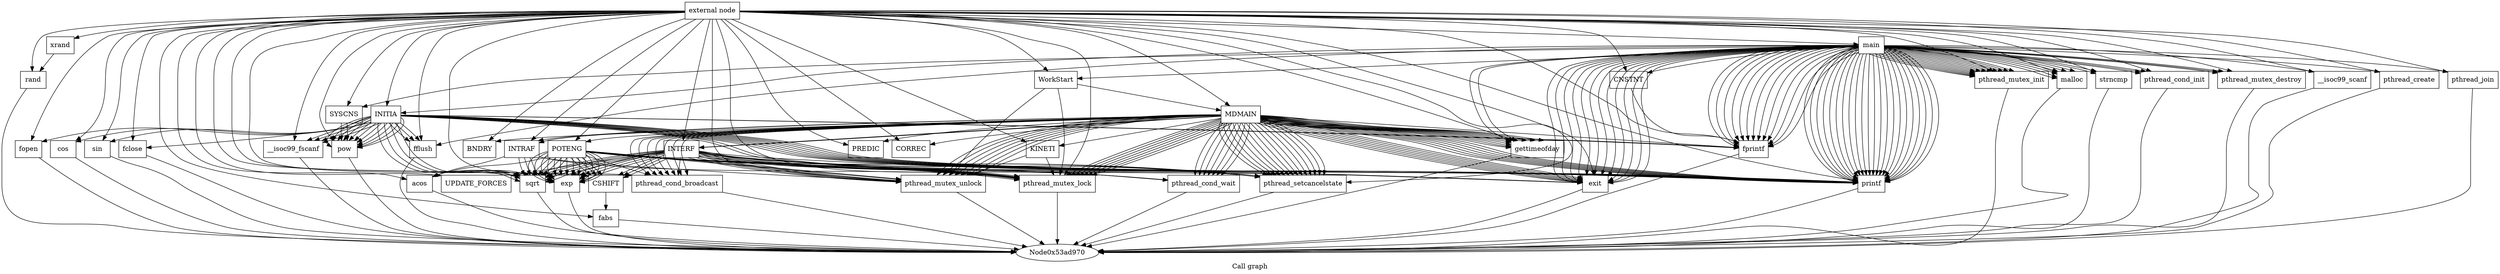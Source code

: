 digraph "Call graph" {
	label="Call graph";

	Node0x52fdfe0 [shape=record,label="{external node}"];
	Node0x52fdfe0 -> Node0x5285810;
	Node0x52fdfe0 -> Node0x52ffe20;
	Node0x52fdfe0 -> Node0x5302050;
	Node0x52fdfe0 -> Node0x52f9b10;
	Node0x52fdfe0 -> Node0x52f8ab0;
	Node0x52fdfe0 -> Node0x5301120;
	Node0x52fdfe0 -> Node0x52fdc70;
	Node0x52fdfe0 -> Node0x52cbd90;
	Node0x52fdfe0 -> Node0x52edb50;
	Node0x52fdfe0 -> Node0x5300550;
	Node0x52fdfe0 -> Node0x52cba30;
	Node0x52fdfe0 -> Node0x52fb830;
	Node0x52fdfe0 -> Node0x538efb0;
	Node0x52fdfe0 -> Node0x52db220;
	Node0x52fdfe0 -> Node0x52ee0b0;
	Node0x52fdfe0 -> Node0x52e7a00;
	Node0x52fdfe0 -> Node0x52f7e50;
	Node0x52fdfe0 -> Node0x52d45a0;
	Node0x52fdfe0 -> Node0x52e8ef0;
	Node0x52fdfe0 -> Node0x52c8530;
	Node0x52fdfe0 -> Node0x52ce7a0;
	Node0x52fdfe0 -> Node0x52dc3d0;
	Node0x52fdfe0 -> Node0x52fa440;
	Node0x52fdfe0 -> Node0x5302fd0;
	Node0x52fdfe0 -> Node0x5304340;
	Node0x52fdfe0 -> Node0x5323b10;
	Node0x52fdfe0 -> Node0x530e550;
	Node0x52fdfe0 -> Node0x5305cd0;
	Node0x52fdfe0 -> Node0x52c3450;
	Node0x52fdfe0 -> Node0x53309c0;
	Node0x52fdfe0 -> Node0x5315780;
	Node0x52fdfe0 -> Node0x5316940;
	Node0x52fdfe0 -> Node0x53191a0;
	Node0x52fdfe0 -> Node0x5307970;
	Node0x52fdfe0 -> Node0x5323320;
	Node0x52fdfe0 -> Node0x53056b0;
	Node0x52fdfe0 -> Node0x5320810;
	Node0x52fdfe0 -> Node0x5305290;
	Node0x52fdfe0 -> Node0x5305ad0;
	Node0x52fdfe0 -> Node0x5304900;
	Node0x52fdfe0 -> Node0x538ff70;
	Node0x52fdfe0 -> Node0x5307e40;
	Node0x52fdfe0 -> Node0x538d9d0;
	Node0x52fdfe0 -> Node0x52d10d0;
	Node0x52fdfe0 -> Node0x530f040;
	Node0x538ff70 [shape=record,label="{WorkStart}"];
	Node0x538ff70 -> Node0x52ce7a0;
	Node0x538ff70 -> Node0x52dc3d0;
	Node0x538ff70 -> Node0x52fa440;
	Node0x5307e40 [shape=record,label="{pthread_create}"];
	Node0x5307e40 -> Node0x53ad970;
	Node0x5285810 [shape=record,label="{INITIA}"];
	Node0x5285810 -> Node0x52ffe20;
	Node0x5285810 -> Node0x5302050;
	Node0x5285810 -> Node0x52f9b10;
	Node0x5285810 -> Node0x52f8ab0;
	Node0x5285810 -> Node0x5301120;
	Node0x5285810 -> Node0x52fdc70;
	Node0x5285810 -> Node0x52cbd90;
	Node0x5285810 -> Node0x52edb50;
	Node0x5285810 -> Node0x5300550;
	Node0x5285810 -> Node0x5300550;
	Node0x5285810 -> Node0x5300550;
	Node0x5285810 -> Node0x5300550;
	Node0x5285810 -> Node0x5300550;
	Node0x5285810 -> Node0x5300550;
	Node0x5285810 -> Node0x5300550;
	Node0x5285810 -> Node0x52f9b10;
	Node0x5285810 -> Node0x5302050;
	Node0x5285810 -> Node0x52f9b10;
	Node0x5285810 -> Node0x5300550;
	Node0x5285810 -> Node0x52f8ab0;
	Node0x5285810 -> Node0x52cba30;
	Node0x5285810 -> Node0x52cba30;
	Node0x5285810 -> Node0x52cba30;
	Node0x5285810 -> Node0x52cba30;
	Node0x5285810 -> Node0x52fdc70;
	Node0x5285810 -> Node0x52fdc70;
	Node0x5285810 -> Node0x52fdc70;
	Node0x5285810 -> Node0x52fdc70;
	Node0x5285810 -> Node0x52fdc70;
	Node0x5285810 -> Node0x52fdc70;
	Node0x5285810 -> Node0x52fdc70;
	Node0x5285810 -> Node0x52fdc70;
	Node0x5285810 -> Node0x52fdc70;
	Node0x5285810 -> Node0x52fdc70;
	Node0x5285810 -> Node0x5301120;
	Node0x5285810 -> Node0x5301120;
	Node0x5285810 -> Node0x5301120;
	Node0x5285810 -> Node0x52fb830;
	Node0x52ffe20 [shape=record,label="{fopen}"];
	Node0x52ffe20 -> Node0x53ad970;
	Node0x5302050 [shape=record,label="{fprintf}"];
	Node0x5302050 -> Node0x53ad970;
	Node0x52f9b10 [shape=record,label="{fflush}"];
	Node0x52f9b10 -> Node0x53ad970;
	Node0x52f8ab0 [shape=record,label="{exit}"];
	Node0x52f8ab0 -> Node0x53ad970;
	Node0x5301120 [shape=record,label="{sqrt}"];
	Node0x5301120 -> Node0x53ad970;
	Node0x52edb50 [shape=record,label="{sin}"];
	Node0x52edb50 -> Node0x53ad970;
	Node0x52fdc70 [shape=record,label="{pow}"];
	Node0x52fdc70 -> Node0x53ad970;
	Node0x52cbd90 [shape=record,label="{cos}"];
	Node0x52cbd90 -> Node0x53ad970;
	Node0x5300550 [shape=record,label="{printf}"];
	Node0x5300550 -> Node0x53ad970;
	Node0x52cba30 [shape=record,label="{__isoc99_fscanf}"];
	Node0x52cba30 -> Node0x53ad970;
	Node0x52c8530 [shape=record,label="{KINETI}"];
	Node0x52c8530 -> Node0x52ce7a0;
	Node0x52c8530 -> Node0x52dc3d0;
	Node0x52fa440 [shape=record,label="{MDMAIN}"];
	Node0x52fa440 -> Node0x52d10d0;
	Node0x52fa440 -> Node0x52ce7a0;
	Node0x52fa440 -> Node0x5300550;
	Node0x52fa440 -> Node0x52f8ab0;
	Node0x52fa440 -> Node0x5302fd0;
	Node0x52fa440 -> Node0x5304340;
	Node0x52fa440 -> Node0x5302fd0;
	Node0x52fa440 -> Node0x5323b10;
	Node0x52fa440 -> Node0x52dc3d0;
	Node0x52fa440 -> Node0x5316940;
	Node0x52fa440 -> Node0x52ce7a0;
	Node0x52fa440 -> Node0x5300550;
	Node0x52fa440 -> Node0x52f8ab0;
	Node0x52fa440 -> Node0x5302fd0;
	Node0x52fa440 -> Node0x5304340;
	Node0x52fa440 -> Node0x5302fd0;
	Node0x52fa440 -> Node0x5323b10;
	Node0x52fa440 -> Node0x52dc3d0;
	Node0x52fa440 -> Node0x530e550;
	Node0x52fa440 -> Node0x530e550;
	Node0x52fa440 -> Node0x52ce7a0;
	Node0x52fa440 -> Node0x5300550;
	Node0x52fa440 -> Node0x52f8ab0;
	Node0x52fa440 -> Node0x5302fd0;
	Node0x52fa440 -> Node0x5304340;
	Node0x52fa440 -> Node0x5302fd0;
	Node0x52fa440 -> Node0x5323b10;
	Node0x52fa440 -> Node0x52dc3d0;
	Node0x52fa440 -> Node0x52d45a0;
	Node0x52fa440 -> Node0x52d10d0;
	Node0x52fa440 -> Node0x52ce7a0;
	Node0x52fa440 -> Node0x5300550;
	Node0x52fa440 -> Node0x52f8ab0;
	Node0x52fa440 -> Node0x5302fd0;
	Node0x52fa440 -> Node0x5304340;
	Node0x52fa440 -> Node0x5302fd0;
	Node0x52fa440 -> Node0x5323b10;
	Node0x52fa440 -> Node0x52dc3d0;
	Node0x52fa440 -> Node0x530e550;
	Node0x52fa440 -> Node0x530e550;
	Node0x52fa440 -> Node0x5316940;
	Node0x52fa440 -> Node0x530e550;
	Node0x52fa440 -> Node0x530e550;
	Node0x52fa440 -> Node0x52e8ef0;
	Node0x52fa440 -> Node0x52f7e50;
	Node0x52fa440 -> Node0x52c8530;
	Node0x52fa440 -> Node0x52ce7a0;
	Node0x52fa440 -> Node0x5300550;
	Node0x52fa440 -> Node0x52f8ab0;
	Node0x52fa440 -> Node0x5302fd0;
	Node0x52fa440 -> Node0x5304340;
	Node0x52fa440 -> Node0x5302fd0;
	Node0x52fa440 -> Node0x5323b10;
	Node0x52fa440 -> Node0x52dc3d0;
	Node0x52fa440 -> Node0x530e550;
	Node0x52fa440 -> Node0x530e550;
	Node0x52fa440 -> Node0x52c3450;
	Node0x52fa440 -> Node0x52ce7a0;
	Node0x52fa440 -> Node0x5300550;
	Node0x52fa440 -> Node0x52f8ab0;
	Node0x52fa440 -> Node0x5302fd0;
	Node0x52fa440 -> Node0x5304340;
	Node0x52fa440 -> Node0x5302fd0;
	Node0x52fa440 -> Node0x5323b10;
	Node0x52fa440 -> Node0x52dc3d0;
	Node0x52fa440 -> Node0x530e550;
	Node0x52fa440 -> Node0x5302050;
	Node0x52fa440 -> Node0x52ce7a0;
	Node0x52fa440 -> Node0x5300550;
	Node0x52fa440 -> Node0x52f8ab0;
	Node0x52fa440 -> Node0x5302fd0;
	Node0x52fa440 -> Node0x5304340;
	Node0x52fa440 -> Node0x5302fd0;
	Node0x52fa440 -> Node0x5323b10;
	Node0x52fa440 -> Node0x52dc3d0;
	Node0x52fa440 -> Node0x530e550;
	Node0x52fb830 [shape=record,label="{fclose}"];
	Node0x52fb830 -> Node0x53ad970;
	Node0x538efb0 [shape=record,label="{xrand}"];
	Node0x538efb0 -> Node0x52db220;
	Node0x52db220 [shape=record,label="{rand}"];
	Node0x52db220 -> Node0x53ad970;
	Node0x52ee0b0 [shape=record,label="{CSHIFT}"];
	Node0x52ee0b0 -> Node0x52e7a00;
	Node0x52e7a00 [shape=record,label="{fabs}"];
	Node0x52e7a00 -> Node0x53ad970;
	Node0x52f7e50 [shape=record,label="{BNDRY}"];
	Node0x52d45a0 [shape=record,label="{PREDIC}"];
	Node0x52e8ef0 [shape=record,label="{CORREC}"];
	Node0x52ce7a0 [shape=record,label="{pthread_mutex_lock}"];
	Node0x52ce7a0 -> Node0x53ad970;
	Node0x52dc3d0 [shape=record,label="{pthread_mutex_unlock}"];
	Node0x52dc3d0 -> Node0x53ad970;
	Node0x52d10d0 [shape=record,label="{INTRAF}"];
	Node0x52d10d0 -> Node0x5301120;
	Node0x52d10d0 -> Node0x5301120;
	Node0x52d10d0 -> Node0x5301120;
	Node0x52d10d0 -> Node0x53309c0;
	Node0x52d10d0 -> Node0x52ce7a0;
	Node0x52d10d0 -> Node0x52dc3d0;
	Node0x5302fd0 [shape=record,label="{pthread_setcancelstate}"];
	Node0x5302fd0 -> Node0x53ad970;
	Node0x5304340 [shape=record,label="{pthread_cond_wait}"];
	Node0x5304340 -> Node0x53ad970;
	Node0x5323b10 [shape=record,label="{pthread_cond_broadcast}"];
	Node0x5323b10 -> Node0x53ad970;
	Node0x5316940 [shape=record,label="{INTERF}"];
	Node0x5316940 -> Node0x52ee0b0;
	Node0x5316940 -> Node0x52ee0b0;
	Node0x5316940 -> Node0x52ee0b0;
	Node0x5316940 -> Node0x5301120;
	Node0x5316940 -> Node0x5301120;
	Node0x5316940 -> Node0x5301120;
	Node0x5316940 -> Node0x5301120;
	Node0x5316940 -> Node0x5315780;
	Node0x5316940 -> Node0x5315780;
	Node0x5316940 -> Node0x5301120;
	Node0x5316940 -> Node0x5315780;
	Node0x5316940 -> Node0x5315780;
	Node0x5316940 -> Node0x53191a0;
	Node0x5316940 -> Node0x52ce7a0;
	Node0x5316940 -> Node0x52dc3d0;
	Node0x5316940 -> Node0x52ce7a0;
	Node0x5316940 -> Node0x52dc3d0;
	Node0x5316940 -> Node0x52ce7a0;
	Node0x5316940 -> Node0x52dc3d0;
	Node0x5316940 -> Node0x52ce7a0;
	Node0x5316940 -> Node0x52dc3d0;
	Node0x5316940 -> Node0x52ce7a0;
	Node0x5316940 -> Node0x5300550;
	Node0x5316940 -> Node0x52f8ab0;
	Node0x5316940 -> Node0x5302fd0;
	Node0x5316940 -> Node0x5304340;
	Node0x5316940 -> Node0x5302fd0;
	Node0x5316940 -> Node0x5323b10;
	Node0x5316940 -> Node0x52dc3d0;
	Node0x530e550 [shape=record,label="{gettimeofday}"];
	Node0x530e550 -> Node0x53ad970;
	Node0x5305cd0 [shape=record,label="{CNSTNT}"];
	Node0x5305cd0 -> Node0x5302050;
	Node0x52c3450 [shape=record,label="{POTENG}"];
	Node0x52c3450 -> Node0x5301120;
	Node0x52c3450 -> Node0x5301120;
	Node0x52c3450 -> Node0x53309c0;
	Node0x52c3450 -> Node0x52ce7a0;
	Node0x52c3450 -> Node0x5300550;
	Node0x52c3450 -> Node0x52f8ab0;
	Node0x52c3450 -> Node0x5302fd0;
	Node0x52c3450 -> Node0x5304340;
	Node0x52c3450 -> Node0x5302fd0;
	Node0x52c3450 -> Node0x5323b10;
	Node0x52c3450 -> Node0x52dc3d0;
	Node0x52c3450 -> Node0x52ee0b0;
	Node0x52c3450 -> Node0x52ee0b0;
	Node0x52c3450 -> Node0x52ee0b0;
	Node0x52c3450 -> Node0x5301120;
	Node0x52c3450 -> Node0x5301120;
	Node0x52c3450 -> Node0x5315780;
	Node0x52c3450 -> Node0x5315780;
	Node0x52c3450 -> Node0x5315780;
	Node0x52c3450 -> Node0x5315780;
	Node0x52c3450 -> Node0x5315780;
	Node0x52c3450 -> Node0x5315780;
	Node0x52c3450 -> Node0x5315780;
	Node0x52c3450 -> Node0x5315780;
	Node0x52c3450 -> Node0x5315780;
	Node0x52c3450 -> Node0x5315780;
	Node0x52c3450 -> Node0x5315780;
	Node0x52c3450 -> Node0x5315780;
	Node0x52c3450 -> Node0x5315780;
	Node0x52c3450 -> Node0x52ce7a0;
	Node0x52c3450 -> Node0x52dc3d0;
	Node0x5323320 [shape=record,label="{strncmp}"];
	Node0x5323320 -> Node0x53ad970;
	Node0x53056b0 [shape=record,label="{__isoc99_scanf}"];
	Node0x53056b0 -> Node0x53ad970;
	Node0x5320810 [shape=record,label="{malloc}"];
	Node0x5320810 -> Node0x53ad970;
	Node0x5305290 [shape=record,label="{pthread_mutex_init}"];
	Node0x5305290 -> Node0x53ad970;
	Node0x5305ad0 [shape=record,label="{pthread_cond_init}"];
	Node0x5305ad0 -> Node0x53ad970;
	Node0x5304900 [shape=record,label="{pthread_mutex_destroy}"];
	Node0x5304900 -> Node0x53ad970;
	Node0x530f040 [shape=record,label="{SYSCNS}"];
	Node0x530f040 -> Node0x52fdc70;
	Node0x530f040 -> Node0x52fdc70;
	Node0x53309c0 [shape=record,label="{acos}"];
	Node0x53309c0 -> Node0x53ad970;
	Node0x5315780 [shape=record,label="{exp}"];
	Node0x5315780 -> Node0x53ad970;
	Node0x53191a0 [shape=record,label="{UPDATE_FORCES}"];
	Node0x5307970 [shape=record,label="{main}"];
	Node0x5307970 -> Node0x5323320;
	Node0x5307970 -> Node0x5323320;
	Node0x5307970 -> Node0x5300550;
	Node0x5307970 -> Node0x52f8ab0;
	Node0x5307970 -> Node0x53056b0;
	Node0x5307970 -> Node0x5302050;
	Node0x5307970 -> Node0x5302050;
	Node0x5307970 -> Node0x5300550;
	Node0x5307970 -> Node0x5300550;
	Node0x5307970 -> Node0x5300550;
	Node0x5307970 -> Node0x5305cd0;
	Node0x5307970 -> Node0x5320810;
	Node0x5307970 -> Node0x5320810;
	Node0x5307970 -> Node0x5320810;
	Node0x5307970 -> Node0x5320810;
	Node0x5307970 -> Node0x5320810;
	Node0x5307970 -> Node0x5320810;
	Node0x5307970 -> Node0x5305290;
	Node0x5307970 -> Node0x5300550;
	Node0x5307970 -> Node0x52f8ab0;
	Node0x5307970 -> Node0x5305ad0;
	Node0x5307970 -> Node0x5300550;
	Node0x5307970 -> Node0x5304900;
	Node0x5307970 -> Node0x52f8ab0;
	Node0x5307970 -> Node0x5305290;
	Node0x5307970 -> Node0x5300550;
	Node0x5307970 -> Node0x52f8ab0;
	Node0x5307970 -> Node0x5305ad0;
	Node0x5307970 -> Node0x5300550;
	Node0x5307970 -> Node0x5304900;
	Node0x5307970 -> Node0x52f8ab0;
	Node0x5307970 -> Node0x5305290;
	Node0x5307970 -> Node0x5300550;
	Node0x5307970 -> Node0x52f8ab0;
	Node0x5307970 -> Node0x5305ad0;
	Node0x5307970 -> Node0x5300550;
	Node0x5307970 -> Node0x5304900;
	Node0x5307970 -> Node0x52f8ab0;
	Node0x5307970 -> Node0x5305290;
	Node0x5307970 -> Node0x5305290;
	Node0x5307970 -> Node0x5305290;
	Node0x5307970 -> Node0x5305290;
	Node0x5307970 -> Node0x5305290;
	Node0x5307970 -> Node0x5305290;
	Node0x5307970 -> Node0x5305290;
	Node0x5307970 -> Node0x5305290;
	Node0x5307970 -> Node0x5300550;
	Node0x5307970 -> Node0x52f8ab0;
	Node0x5307970 -> Node0x5305290;
	Node0x5307970 -> Node0x5300550;
	Node0x5307970 -> Node0x52f8ab0;
	Node0x5307970 -> Node0x5305290;
	Node0x5307970 -> Node0x5305290;
	Node0x5307970 -> Node0x530f040;
	Node0x5307970 -> Node0x5302050;
	Node0x5307970 -> Node0x5302050;
	Node0x5307970 -> Node0x5302050;
	Node0x5307970 -> Node0x5302050;
	Node0x5307970 -> Node0x5302050;
	Node0x5307970 -> Node0x5302050;
	Node0x5307970 -> Node0x5302050;
	Node0x5307970 -> Node0x5302050;
	Node0x5307970 -> Node0x5302050;
	Node0x5307970 -> Node0x5302050;
	Node0x5307970 -> Node0x52f9b10;
	Node0x5307970 -> Node0x5285810;
	Node0x5307970 -> Node0x5302050;
	Node0x5307970 -> Node0x530e550;
	Node0x5307970 -> Node0x5307e40;
	Node0x5307970 -> Node0x5300550;
	Node0x5307970 -> Node0x52f8ab0;
	Node0x5307970 -> Node0x538ff70;
	Node0x5307970 -> Node0x538d9d0;
	Node0x5307970 -> Node0x5300550;
	Node0x5307970 -> Node0x52f8ab0;
	Node0x5307970 -> Node0x530e550;
	Node0x5307970 -> Node0x5300550;
	Node0x5307970 -> Node0x5300550;
	Node0x5307970 -> Node0x5300550;
	Node0x5307970 -> Node0x5300550;
	Node0x5307970 -> Node0x5300550;
	Node0x5307970 -> Node0x5300550;
	Node0x5307970 -> Node0x5300550;
	Node0x5307970 -> Node0x5300550;
	Node0x5307970 -> Node0x52f8ab0;
	Node0x538d9d0 [shape=record,label="{pthread_join}"];
	Node0x538d9d0 -> Node0x53ad970;
}

